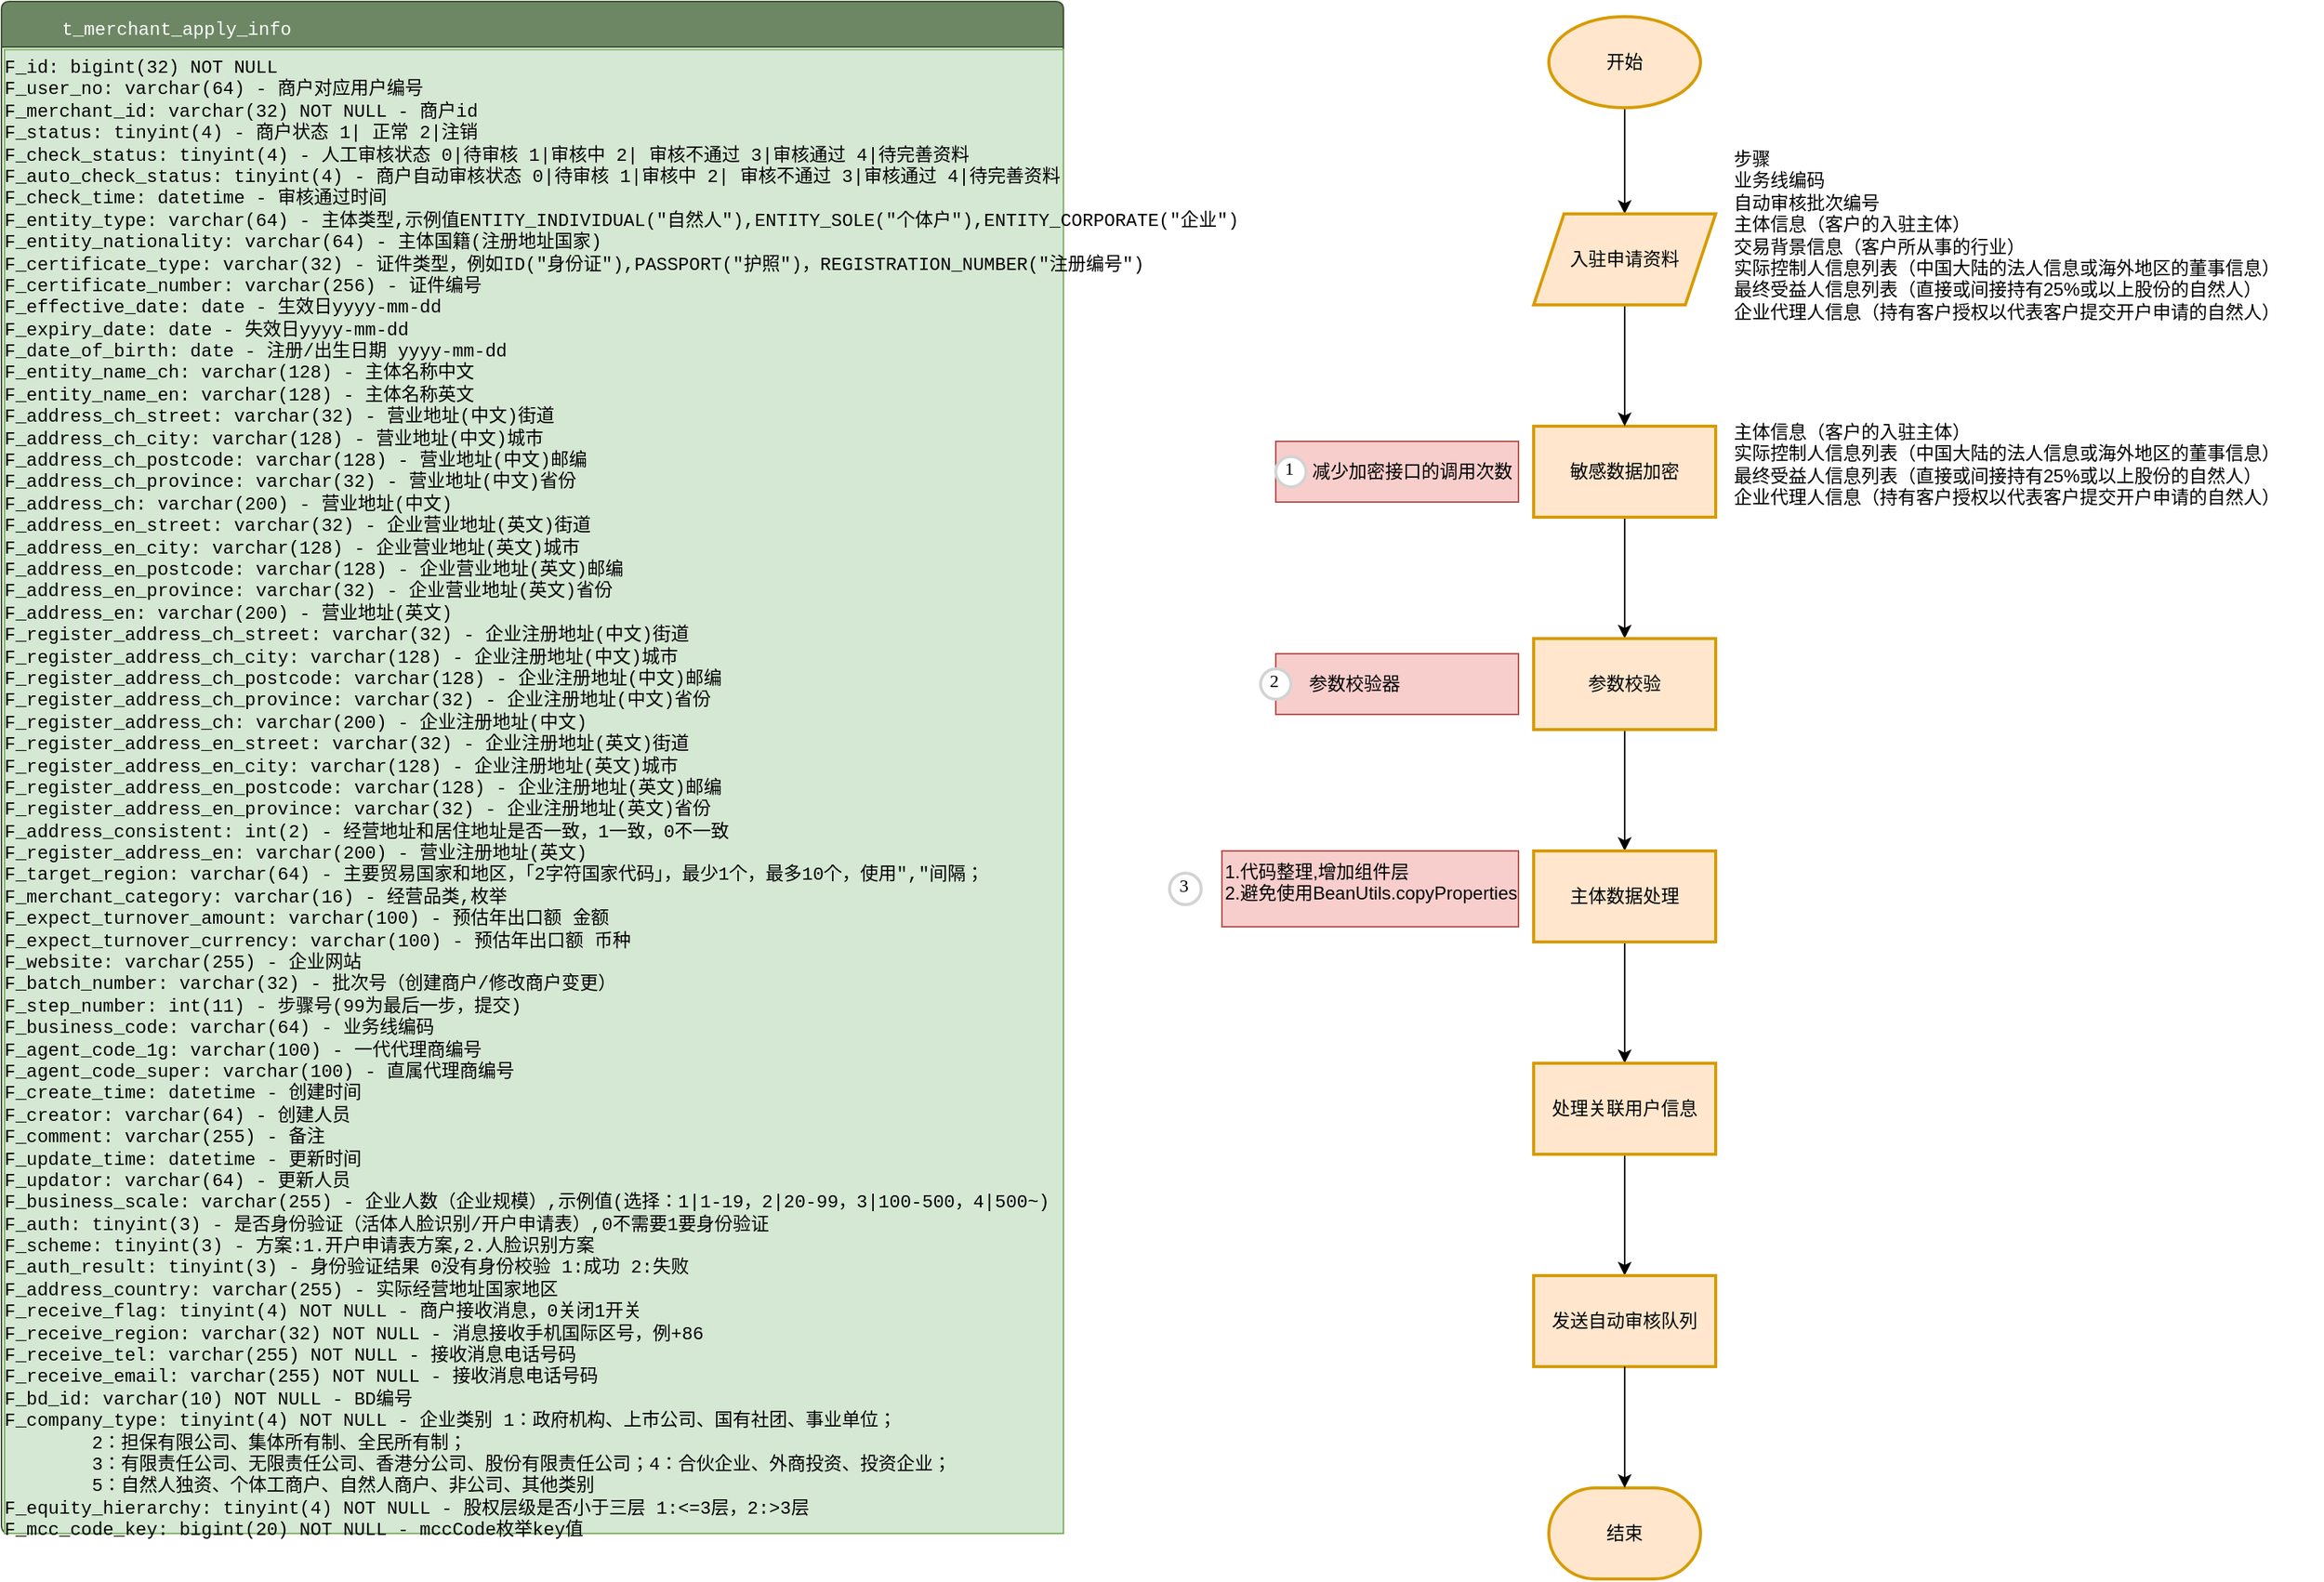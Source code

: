 <mxfile version="24.3.1" type="github">
  <diagram name="Page 2" id="f50cWnhNKc0xasic3wzm">
    <mxGraphModel dx="479" dy="3088" grid="1" gridSize="10" guides="1" tooltips="1" connect="1" arrows="1" fold="1" page="1" pageScale="1" pageWidth="827" pageHeight="1169" math="0" shadow="0">
      <root>
        <mxCell id="0" />
        <mxCell id="1" parent="0" />
        <mxCell id="WJBm6pe73H-23jdvLBGB-24" style="graphMlID=entity0;gradientDirection=east;shape=swimlane;startSize=30;rounded=1;arcSize=6;collapsible=0;fillColor=#6d8764;strokeColor=#3A5431;strokeWidth=1.0;swimlaneFillColor=#FFFFFF;fontColor=#ffffff;" parent="1" vertex="1">
          <mxGeometry x="920" y="-2280" width="700" height="1010.0" as="geometry" />
        </mxCell>
        <mxCell id="WJBm6pe73H-23jdvLBGB-26" value="t_merchant_apply_info" style="text;html=1;spacing=0;align=center;fontFamily=courier;fontSize=12;fontStyle=0;=center;fontColor=#ffffff" parent="WJBm6pe73H-23jdvLBGB-24" vertex="1">
          <mxGeometry y="6.67" width="230" height="25" as="geometry" />
        </mxCell>
        <mxCell id="WJBm6pe73H-23jdvLBGB-25" value="F_id: bigint(32) NOT NULL&lt;br&gt;F_user_no: varchar(64) - 商户对应用户编号&lt;br&gt;F_merchant_id: varchar(32) NOT NULL - 商户id&lt;br&gt;F_status: tinyint(4) - 商户状态 1| 正常 2|注销&lt;br&gt;F_check_status: tinyint(4) - 人工审核状态 0|待审核 1|审核中 2| 审核不通过 3|审核通过 4|待完善资料&lt;br&gt;F_auto_check_status: tinyint(4) - 商户自动审核状态 0|待审核 1|审核中 2| 审核不通过 3|审核通过 4|待完善资料&lt;br&gt;F_check_time: datetime - 审核通过时间&lt;br&gt;F_entity_type: varchar(64) - 主体类型,示例值ENTITY_INDIVIDUAL(&quot;自然人&quot;),ENTITY_SOLE(&quot;个体户&quot;),ENTITY_CORPORATE(&quot;企业&quot;)&lt;br&gt;F_entity_nationality: varchar(64) - 主体国籍(注册地址国家)&lt;br&gt;F_certificate_type: varchar(32) - 证件类型，例如ID(&quot;身份证&quot;),PASSPORT(&quot;护照&quot;)，REGISTRATION_NUMBER(&quot;注册编号&quot;)&lt;br&gt;F_certificate_number: varchar(256) - 证件编号&lt;br&gt;F_effective_date: date - 生效日yyyy-mm-dd&lt;br&gt;F_expiry_date: date - 失效日yyyy-mm-dd&lt;br&gt;F_date_of_birth: date - 注册/出生日期 yyyy-mm-dd&lt;br&gt;F_entity_name_ch: varchar(128) - 主体名称中文&lt;br&gt;F_entity_name_en: varchar(128) - 主体名称英文&lt;br&gt;F_address_ch_street: varchar(32) - 营业地址(中文)街道&lt;br&gt;F_address_ch_city: varchar(128) - 营业地址(中文)城市&lt;br&gt;F_address_ch_postcode: varchar(128) - 营业地址(中文)邮编&lt;br&gt;F_address_ch_province: varchar(32) - 营业地址(中文)省份&lt;br&gt;F_address_ch: varchar(200) - 营业地址(中文)&lt;br&gt;F_address_en_street: varchar(32) - 企业营业地址(英文)街道&lt;br&gt;F_address_en_city: varchar(128) - 企业营业地址(英文)城市&lt;br&gt;F_address_en_postcode: varchar(128) - 企业营业地址(英文)邮编&lt;br&gt;F_address_en_province: varchar(32) - 企业营业地址(英文)省份&lt;br&gt;F_address_en: varchar(200) - 营业地址(英文)&lt;br&gt;F_register_address_ch_street: varchar(32) - 企业注册地址(中文)街道&lt;br&gt;F_register_address_ch_city: varchar(128) - 企业注册地址(中文)城市&lt;br&gt;F_register_address_ch_postcode: varchar(128) - 企业注册地址(中文)邮编&lt;br&gt;F_register_address_ch_province: varchar(32) - 企业注册地址(中文)省份&lt;br&gt;F_register_address_ch: varchar(200) - 企业注册地址(中文)&lt;br&gt;F_register_address_en_street: varchar(32) - 企业注册地址(英文)街道&lt;br&gt;F_register_address_en_city: varchar(128) - 企业注册地址(英文)城市&lt;br&gt;F_register_address_en_postcode: varchar(128) - 企业注册地址(英文)邮编&lt;br&gt;F_register_address_en_province: varchar(32) - 企业注册地址(英文)省份&lt;br&gt;F_address_consistent: int(2) - 经营地址和居住地址是否一致，1一致，0不一致&lt;br&gt;F_register_address_en: varchar(200) - 营业注册地址(英文)&lt;br&gt;F_target_region: varchar(64) - 主要贸易国家和地区，「2字符国家代码」，最少1个，最多10个，使用&quot;,&quot;间隔；&lt;br&gt;F_merchant_category: varchar(16) - 经营品类,枚举&lt;br&gt;F_expect_turnover_amount: varchar(100) - 预估年出口额 金额&lt;br&gt;F_expect_turnover_currency: varchar(100) - 预估年出口额 币种&lt;br&gt;F_website: varchar(255) - 企业网站&lt;br&gt;F_batch_number: varchar(32) - 批次号（创建商户/修改商户变更）&lt;br&gt;F_step_number: int(11) - 步骤号(99为最后一步，提交)&lt;br&gt;F_business_code: varchar(64) - 业务线编码&lt;br&gt;F_agent_code_1g: varchar(100) - 一代代理商编号&lt;br&gt;F_agent_code_super: varchar(100) - 直属代理商编号&lt;br&gt;F_create_time: datetime - 创建时间&lt;br&gt;F_creator: varchar(64) - 创建人员&lt;br&gt;F_comment: varchar(255) - 备注&lt;br&gt;F_update_time: datetime - 更新时间&lt;br&gt;F_updator: varchar(64) - 更新人员&lt;br&gt;F_business_scale: varchar(255) - 企业人数（企业规模）,示例值(选择：1|1-19，2|20-99，3|100-500，4|500~)&lt;br&gt;F_auth: tinyint(3) - 是否身份验证（活体人脸识别/开户申请表）,0不需要1要身份验证&lt;br&gt;F_scheme: tinyint(3) - 方案:1.开户申请表方案,2.人脸识别方案&lt;br&gt;F_auth_result: tinyint(3) - 身份验证结果  0没有身份校验 1:成功 2:失败&lt;br&gt;F_address_country: varchar(255) - 实际经营地址国家地区&lt;br&gt;F_receive_flag: tinyint(4) NOT NULL - 商户接收消息，0关闭1开关&lt;br&gt;F_receive_region: varchar(32) NOT NULL - 消息接收手机国际区号，例+86&lt;br&gt;F_receive_tel: varchar(255) NOT NULL - 接收消息电话号码&lt;br&gt;F_receive_email: varchar(255) NOT NULL - 接收消息电话号码&lt;br&gt;F_bd_id: varchar(10) NOT NULL - BD编号&lt;br&gt;F_company_type: tinyint(4) NOT NULL - 企业类别 1：政府机构、上市公司、国有社团、事业单位；&lt;div&gt;&lt;span style=&quot;white-space: pre;&quot;&gt;&#x9;&lt;/span&gt;2：担保有限公司、集体所有制、全民所有制；&lt;div&gt;&lt;span style=&quot;white-space: pre;&quot;&gt;&#x9;&lt;/span&gt;3：有限责任公司、无限责任公司、香港分公司、股份有限责任公司；4：合伙企业、外商投资、投资企业；&lt;/div&gt;&lt;div&gt;&lt;span style=&quot;white-space: pre;&quot;&gt;&#x9;&lt;/span&gt;5：自然人独资、个体工商户、自然人商户、非公司、其他类别&lt;br&gt;F_equity_hierarchy: tinyint(4) NOT NULL - 股权层级是否小于三层 1:&amp;lt;=3层，2:&amp;gt;3层&lt;br&gt;F_mcc_code_key: bigint(20) NOT NULL - mccCode枚举key值&#x9;&#x9;&#x9;&#x9;&#x9;&#x9;&lt;/div&gt;&lt;/div&gt;" style="text;html=1;spacing=0;align=left;fontFamily=courier;fontSize=12;fontStyle=0;=center;fillColor=#d5e8d4;strokeColor=#82b366;" parent="WJBm6pe73H-23jdvLBGB-24" vertex="1">
          <mxGeometry x="2" y="31.67" width="698" height="978.33" as="geometry" />
        </mxCell>
        <mxCell id="WJBm6pe73H-23jdvLBGB-31" value="" style="edgeStyle=orthogonalEdgeStyle;rounded=0;orthogonalLoop=1;jettySize=auto;html=1;" parent="1" source="WJBm6pe73H-23jdvLBGB-29" edge="1">
          <mxGeometry relative="1" as="geometry">
            <mxPoint x="1990" y="-2140" as="targetPoint" />
          </mxGeometry>
        </mxCell>
        <mxCell id="WJBm6pe73H-23jdvLBGB-29" value="开始" style="strokeWidth=2;html=1;shape=mxgraph.flowchart.start_1;whiteSpace=wrap;strokeColor=#D79B00;fillColor=#FFE6CC;" parent="1" vertex="1">
          <mxGeometry x="1940" y="-2270" width="100" height="60" as="geometry" />
        </mxCell>
        <mxCell id="WJBm6pe73H-23jdvLBGB-33" value="步骤&#xa;业务线编码&#xa;自动审核批次编号&#xa;主体信息（客户的入驻主体）&#xa;交易背景信息（客户所从事的行业）&#xa;实际控制人信息列表（中国大陆的法人信息或海外地区的董事信息）&#xa;最终受益人信息列表（直接或间接持有25%或以上股份的自然人）&#xa;企业代理人信息（持有客户授权以代表客户提交开户申请的自然人）" style="text;whiteSpace=wrap;" parent="1" vertex="1">
          <mxGeometry x="2060" y="-2190" width="390" height="140" as="geometry" />
        </mxCell>
        <mxCell id="WJBm6pe73H-23jdvLBGB-52" value="" style="edgeStyle=orthogonalEdgeStyle;rounded=0;orthogonalLoop=1;jettySize=auto;html=1;" parent="1" source="WJBm6pe73H-23jdvLBGB-34" target="WJBm6pe73H-23jdvLBGB-51" edge="1">
          <mxGeometry relative="1" as="geometry" />
        </mxCell>
        <mxCell id="WJBm6pe73H-23jdvLBGB-34" value="敏感数据加密" style="whiteSpace=wrap;html=1;strokeWidth=2;fillColor=#ffe6cc;strokeColor=#d79b00;" parent="1" vertex="1">
          <mxGeometry x="1930" y="-2000" width="120" height="60" as="geometry" />
        </mxCell>
        <mxCell id="WJBm6pe73H-23jdvLBGB-36" value="主体信息（客户的入驻主体）&#xa;实际控制人信息列表（中国大陆的法人信息或海外地区的董事信息）&#xa;最终受益人信息列表（直接或间接持有25%或以上股份的自然人）&#xa;企业代理人信息（持有客户授权以代表客户提交开户申请的自然人）" style="text;whiteSpace=wrap;" parent="1" vertex="1">
          <mxGeometry x="2060" y="-2010" width="390" height="100" as="geometry" />
        </mxCell>
        <mxCell id="WJBm6pe73H-23jdvLBGB-50" value="" style="group;fillColor=#f8cecc;strokeColor=#b85450;" parent="1" vertex="1" connectable="0">
          <mxGeometry x="1760" y="-1990" width="160" height="40" as="geometry" />
        </mxCell>
        <mxCell id="WJBm6pe73H-23jdvLBGB-37" value="1" style="ellipse;whiteSpace=wrap;html=1;aspect=fixed;strokeWidth=2;fontFamily=Tahoma;spacingBottom=4;spacingRight=2;strokeColor=#d3d3d3;" parent="WJBm6pe73H-23jdvLBGB-50" vertex="1">
          <mxGeometry y="10" width="20" height="20" as="geometry" />
        </mxCell>
        <mxCell id="WJBm6pe73H-23jdvLBGB-46" value="减少加密接口的调用次数" style="text;html=1;align=center;verticalAlign=middle;whiteSpace=wrap;rounded=0;" parent="WJBm6pe73H-23jdvLBGB-50" vertex="1">
          <mxGeometry x="20" width="140" height="40" as="geometry" />
        </mxCell>
        <mxCell id="WJBm6pe73H-23jdvLBGB-57" value="" style="edgeStyle=orthogonalEdgeStyle;rounded=0;orthogonalLoop=1;jettySize=auto;html=1;" parent="1" source="WJBm6pe73H-23jdvLBGB-51" target="WJBm6pe73H-23jdvLBGB-56" edge="1">
          <mxGeometry relative="1" as="geometry" />
        </mxCell>
        <mxCell id="WJBm6pe73H-23jdvLBGB-51" value="参数校验" style="whiteSpace=wrap;html=1;strokeWidth=2;fillColor=#ffe6cc;strokeColor=#d79b00;" parent="1" vertex="1">
          <mxGeometry x="1930" y="-1860" width="120" height="60" as="geometry" />
        </mxCell>
        <mxCell id="WJBm6pe73H-23jdvLBGB-53" value="" style="group;fillColor=#f8cecc;strokeColor=#b85450;" parent="1" vertex="1" connectable="0">
          <mxGeometry x="1760" y="-1850" width="160" height="40" as="geometry" />
        </mxCell>
        <mxCell id="WJBm6pe73H-23jdvLBGB-62" value="" style="edgeStyle=orthogonalEdgeStyle;rounded=0;orthogonalLoop=1;jettySize=auto;html=1;" parent="1" source="WJBm6pe73H-23jdvLBGB-56" target="WJBm6pe73H-23jdvLBGB-61" edge="1">
          <mxGeometry relative="1" as="geometry" />
        </mxCell>
        <mxCell id="WJBm6pe73H-23jdvLBGB-56" value="主体数据处理" style="whiteSpace=wrap;html=1;fillColor=#ffe6cc;strokeColor=#d79b00;strokeWidth=2;" parent="1" vertex="1">
          <mxGeometry x="1930" y="-1720" width="120" height="60" as="geometry" />
        </mxCell>
        <mxCell id="IPhyt0qINTzPltnLsMEy-11" value="" style="edgeStyle=orthogonalEdgeStyle;rounded=0;orthogonalLoop=1;jettySize=auto;html=1;" edge="1" parent="1" source="WJBm6pe73H-23jdvLBGB-61" target="IPhyt0qINTzPltnLsMEy-10">
          <mxGeometry relative="1" as="geometry" />
        </mxCell>
        <mxCell id="WJBm6pe73H-23jdvLBGB-61" value="处理关联用户信息" style="whiteSpace=wrap;html=1;fillColor=#ffe6cc;strokeColor=#d79b00;strokeWidth=2;" parent="1" vertex="1">
          <mxGeometry x="1930" y="-1580" width="120" height="60" as="geometry" />
        </mxCell>
        <mxCell id="WJBm6pe73H-23jdvLBGB-68" style="edgeStyle=orthogonalEdgeStyle;rounded=0;orthogonalLoop=1;jettySize=auto;html=1;" parent="1" source="WJBm6pe73H-23jdvLBGB-66" target="WJBm6pe73H-23jdvLBGB-34" edge="1">
          <mxGeometry relative="1" as="geometry" />
        </mxCell>
        <mxCell id="WJBm6pe73H-23jdvLBGB-66" value="入驻申请资料" style="shape=parallelogram;perimeter=parallelogramPerimeter;whiteSpace=wrap;html=1;fixedSize=1;fillColor=#ffe6cc;strokeColor=#d79b00;strokeWidth=2;" parent="1" vertex="1">
          <mxGeometry x="1930" y="-2140" width="120" height="60" as="geometry" />
        </mxCell>
        <mxCell id="IPhyt0qINTzPltnLsMEy-4" value="" style="group" vertex="1" connectable="0" parent="1">
          <mxGeometry x="1690" y="-1720" width="230" height="50" as="geometry" />
        </mxCell>
        <mxCell id="WJBm6pe73H-23jdvLBGB-58" value="1.代码整理,增加组件层&#xa;2.避免使用BeanUtils.copyProperties" style="group;fillColor=#f8cecc;strokeColor=#b85450;container=0;align=left;" parent="IPhyt0qINTzPltnLsMEy-4" vertex="1" connectable="0">
          <mxGeometry x="34.5" width="195.5" height="50" as="geometry" />
        </mxCell>
        <mxCell id="WJBm6pe73H-23jdvLBGB-59" value="3" style="ellipse;whiteSpace=wrap;html=1;aspect=fixed;strokeWidth=2;fontFamily=Tahoma;spacingBottom=4;spacingRight=2;strokeColor=#d3d3d3;" parent="IPhyt0qINTzPltnLsMEy-4" vertex="1">
          <mxGeometry y="14.58" width="20.833" height="20.833" as="geometry" />
        </mxCell>
        <mxCell id="WJBm6pe73H-23jdvLBGB-54" value="2" style="ellipse;whiteSpace=wrap;html=1;aspect=fixed;strokeWidth=2;fontFamily=Tahoma;spacingBottom=4;spacingRight=2;strokeColor=#d3d3d3;" parent="1" vertex="1">
          <mxGeometry x="1750" y="-1840" width="20" height="20" as="geometry" />
        </mxCell>
        <mxCell id="WJBm6pe73H-23jdvLBGB-55" value="参数校验器" style="text;html=1;align=left;verticalAlign=middle;whiteSpace=wrap;rounded=0;" parent="1" vertex="1">
          <mxGeometry x="1780" y="-1850" width="140" height="40" as="geometry" />
        </mxCell>
        <mxCell id="IPhyt0qINTzPltnLsMEy-10" value="发送自动审核队列" style="whiteSpace=wrap;html=1;fillColor=#ffe6cc;strokeColor=#d79b00;strokeWidth=2;" vertex="1" parent="1">
          <mxGeometry x="1930" y="-1440" width="120" height="60" as="geometry" />
        </mxCell>
        <mxCell id="IPhyt0qINTzPltnLsMEy-14" value="结束" style="strokeWidth=2;html=1;shape=mxgraph.flowchart.terminator;whiteSpace=wrap;strokeColor=#D79B00;fillColor=#FFE6CC;" vertex="1" parent="1">
          <mxGeometry x="1940" y="-1300" width="100" height="60" as="geometry" />
        </mxCell>
        <mxCell id="IPhyt0qINTzPltnLsMEy-15" style="edgeStyle=orthogonalEdgeStyle;rounded=0;orthogonalLoop=1;jettySize=auto;html=1;entryX=0.5;entryY=0;entryDx=0;entryDy=0;entryPerimeter=0;" edge="1" parent="1" source="IPhyt0qINTzPltnLsMEy-10" target="IPhyt0qINTzPltnLsMEy-14">
          <mxGeometry relative="1" as="geometry" />
        </mxCell>
      </root>
    </mxGraphModel>
  </diagram>
</mxfile>
